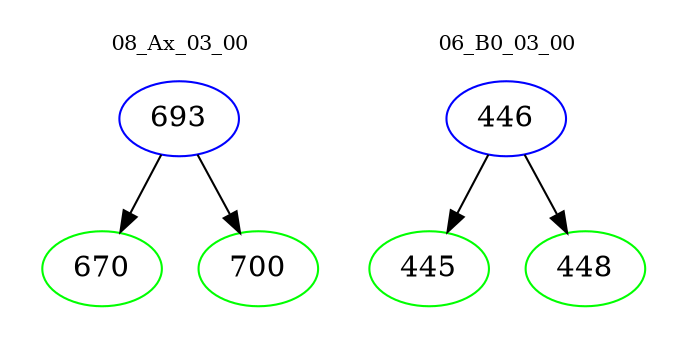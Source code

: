 digraph{
subgraph cluster_0 {
color = white
label = "08_Ax_03_00";
fontsize=10;
T0_693 [label="693", color="blue"]
T0_693 -> T0_670 [color="black"]
T0_670 [label="670", color="green"]
T0_693 -> T0_700 [color="black"]
T0_700 [label="700", color="green"]
}
subgraph cluster_1 {
color = white
label = "06_B0_03_00";
fontsize=10;
T1_446 [label="446", color="blue"]
T1_446 -> T1_445 [color="black"]
T1_445 [label="445", color="green"]
T1_446 -> T1_448 [color="black"]
T1_448 [label="448", color="green"]
}
}
